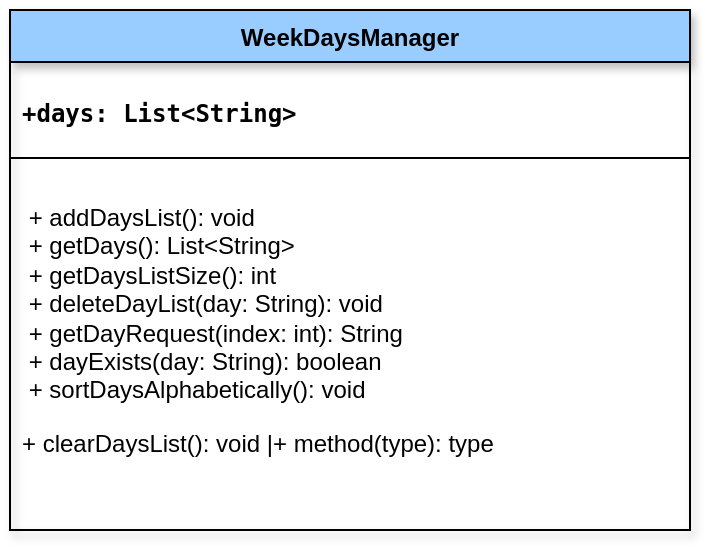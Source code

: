 <mxfile version="26.0.10">
  <diagram id="C5RBs43oDa-KdzZeNtuy" name="Page-1">
    <mxGraphModel dx="1290" dy="565" grid="1" gridSize="10" guides="1" tooltips="1" connect="1" arrows="1" fold="1" page="1" pageScale="1" pageWidth="827" pageHeight="1169" math="0" shadow="0">
      <root>
        <mxCell id="WIyWlLk6GJQsqaUBKTNV-0" />
        <mxCell id="WIyWlLk6GJQsqaUBKTNV-1" parent="WIyWlLk6GJQsqaUBKTNV-0" />
        <mxCell id="_M_5VaH7oxw-l6IXBUP2-0" value="&lt;span style=&quot;background-color: transparent; color: light-dark(rgb(0, 0, 0), rgb(255, 255, 255));&quot;&gt;WeekDaysManager&lt;/span&gt;" style="swimlane;fontStyle=1;align=center;verticalAlign=top;childLayout=stackLayout;horizontal=1;startSize=26;horizontalStack=0;resizeParent=1;resizeParentMax=0;resizeLast=0;collapsible=1;marginBottom=0;whiteSpace=wrap;html=1;shadow=1;fillColor=light-dark(#99CCFF,var(--ge-dark-color, #121212));" vertex="1" parent="WIyWlLk6GJQsqaUBKTNV-1">
          <mxGeometry x="219" y="130" width="340" height="260" as="geometry" />
        </mxCell>
        <mxCell id="_M_5VaH7oxw-l6IXBUP2-1" value="&lt;pre&gt;&lt;b&gt;+days: List&amp;lt;String&amp;gt;&lt;br&gt;&lt;/b&gt;&lt;br&gt;&lt;/pre&gt;" style="text;strokeColor=none;fillColor=none;align=left;verticalAlign=top;spacingLeft=4;spacingRight=4;overflow=hidden;rotatable=0;points=[[0,0.5],[1,0.5]];portConstraint=eastwest;whiteSpace=wrap;html=1;" vertex="1" parent="_M_5VaH7oxw-l6IXBUP2-0">
          <mxGeometry y="26" width="340" height="44" as="geometry" />
        </mxCell>
        <mxCell id="_M_5VaH7oxw-l6IXBUP2-2" value="" style="line;strokeWidth=1;fillColor=none;align=left;verticalAlign=middle;spacingTop=-1;spacingLeft=3;spacingRight=3;rotatable=0;labelPosition=right;points=[];portConstraint=eastwest;strokeColor=inherit;" vertex="1" parent="_M_5VaH7oxw-l6IXBUP2-0">
          <mxGeometry y="70" width="340" height="8" as="geometry" />
        </mxCell>
        <mxCell id="_M_5VaH7oxw-l6IXBUP2-3" value="&lt;pre&gt;&lt;font face=&quot;Helvetica&quot;&gt; + addDaysList(): void              &lt;br&gt; + getDays(): List&amp;lt;String&amp;gt;          &lt;br&gt; + getDaysListSize(): int           &lt;br&gt; + deleteDayList(day: String): void &lt;br&gt; + getDayRequest(index: int): String&lt;br&gt; + dayExists(day: String): boolean  &lt;br&gt; + sortDaysAlphabetically(): void &lt;/font&gt;&lt;/pre&gt;&lt;pre&gt;&lt;font face=&quot;Helvetica&quot;&gt;+ &lt;span style=&quot;background-color: transparent; color: light-dark(rgb(0, 0, 0), rgb(255, 255, 255)); white-space: normal;&quot;&gt;clearDaysList(): &lt;/span&gt;&lt;span style=&quot;background-color: transparent; color: light-dark(rgb(0, 0, 0), rgb(255, 255, 255)); white-space: normal;&quot;&gt;void             &lt;/span&gt;&lt;span style=&quot;background-color: transparent; color: light-dark(rgb(0, 0, 0), rgb(255, 255, 255)); white-space: normal;&quot;&gt;|&lt;/span&gt;&lt;span style=&quot;background-color: transparent; color: light-dark(rgb(0, 0, 0), rgb(255, 255, 255)); white-space: normal;&quot;&gt;+ method(type): type&lt;/span&gt;&lt;/font&gt;&lt;/pre&gt;" style="text;strokeColor=none;fillColor=none;align=left;verticalAlign=top;spacingLeft=4;spacingRight=4;overflow=hidden;rotatable=0;points=[[0,0.5],[1,0.5]];portConstraint=eastwest;whiteSpace=wrap;html=1;" vertex="1" parent="_M_5VaH7oxw-l6IXBUP2-0">
          <mxGeometry y="78" width="340" height="182" as="geometry" />
        </mxCell>
      </root>
    </mxGraphModel>
  </diagram>
</mxfile>
